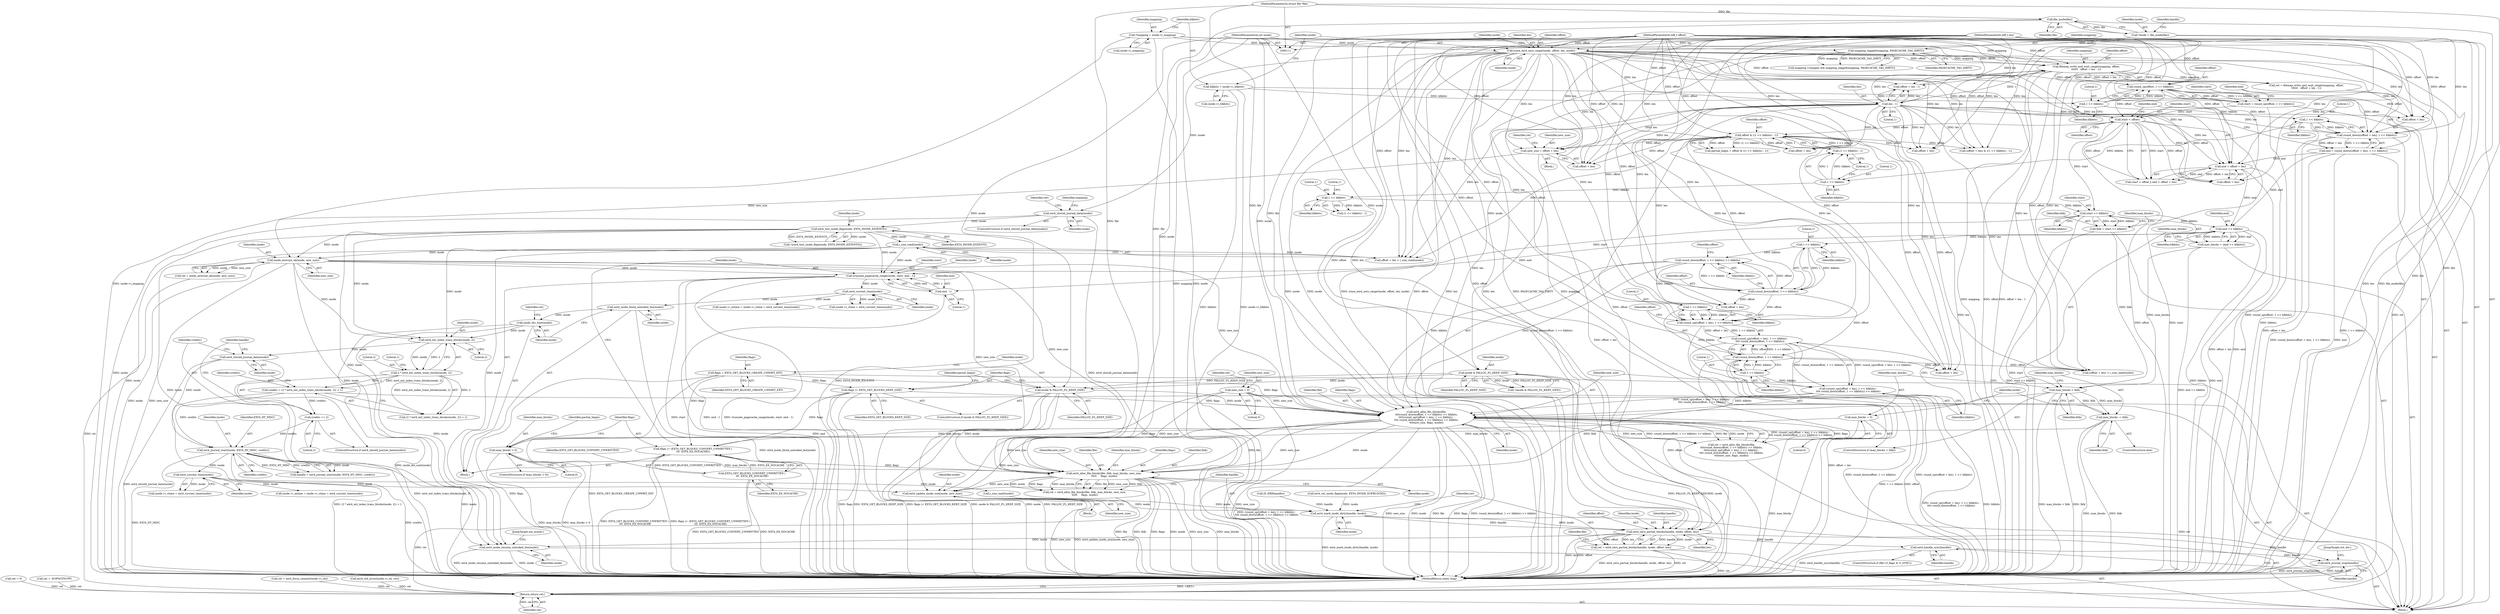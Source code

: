 digraph "0_linux_ea3d7209ca01da209cda6f0dea8be9cc4b7a933b_1@API" {
"1000461" [label="(Call,ext4_update_inode_size(inode, new_size))"];
"1000456" [label="(Call,ext4_current_time(inode))"];
"1000430" [label="(Call,ext4_journal_start(inode, EXT4_HT_MISC, credits))"];
"1000423" [label="(Call,ext4_should_journal_data(inode))"];
"1000418" [label="(Call,ext4_ext_index_trans_blocks(inode, 2))"];
"1000311" [label="(Call,inode_newsize_ok(inode, new_size))"];
"1000301" [label="(Call,i_size_read(inode))"];
"1000282" [label="(Call,ext4_test_inode_flag(inode, EXT4_INODE_EXTENTS))"];
"1000169" [label="(Call,ext4_should_journal_data(inode))"];
"1000154" [label="(Call,trace_ext4_zero_range(inode, offset, len, mode))"];
"1000118" [label="(Call,*inode = file_inode(file))"];
"1000120" [label="(Call,file_inode(file))"];
"1000112" [label="(MethodParameterIn,struct file *file)"];
"1000113" [label="(MethodParameterIn,loff_t offset)"];
"1000114" [label="(MethodParameterIn,loff_t len)"];
"1000115" [label="(MethodParameterIn,int mode)"];
"1000304" [label="(Call,new_size = offset + len)"];
"1000236" [label="(Call,offset & ((1 << blkbits) - 1))"];
"1000223" [label="(Call,start < offset)"];
"1000205" [label="(Call,start = round_up(offset, 1 << blkbits))"];
"1000207" [label="(Call,round_up(offset, 1 << blkbits))"];
"1000193" [label="(Call,filemap_write_and_wait_range(mapping, offset,\n\t\t\t\t\t\t   offset + len - 1))"];
"1000187" [label="(Call,mapping_tagged(mapping, PAGECACHE_TAG_DIRTY))"];
"1000143" [label="(Call,*mapping = inode->i_mapping)"];
"1000198" [label="(Call,len - 1)"];
"1000209" [label="(Call,1 << blkbits)"];
"1000149" [label="(Call,blkbits = inode->i_blkbits)"];
"1000238" [label="(Call,(1 << blkbits) - 1)"];
"1000239" [label="(Call,1 << blkbits)"];
"1000218" [label="(Call,1 << blkbits)"];
"1000392" [label="(Call,inode_dio_wait(inode))"];
"1000390" [label="(Call,ext4_inode_block_unlocked_dio(inode))"];
"1000388" [label="(Call,ext4_current_time(inode))"];
"1000374" [label="(Call,truncate_pagecache_range(inode, start, end - 1))"];
"1000256" [label="(Call,start >> blkbits)"];
"1000250" [label="(Call,1 << blkbits)"];
"1000377" [label="(Call,end - 1)"];
"1000261" [label="(Call,end >> blkbits)"];
"1000226" [label="(Call,end > offset + len)"];
"1000212" [label="(Call,end = round_down((offset + len), 1 << blkbits))"];
"1000214" [label="(Call,round_down((offset + len), 1 << blkbits))"];
"1000413" [label="(Call,credits = (2 * ext4_ext_index_trans_blocks(inode, 2)) + 1)"];
"1000416" [label="(Call,2 * ext4_ext_index_trans_blocks(inode, 2))"];
"1000425" [label="(Call,credits += 2)"];
"1000128" [label="(Call,new_size = 0)"];
"1000396" [label="(Call,ext4_alloc_file_blocks(file, lblk, max_blocks, new_size,\n \t\t\t\t\t     flags, mode))"];
"1000334" [label="(Call,ext4_alloc_file_blocks(file,\n\t\t\t\tround_down(offset, 1 << blkbits) >> blkbits,\n\t\t\t\t(round_up((offset + len), 1 << blkbits) -\n\t\t\t\t round_down(offset, 1 << blkbits)) >> blkbits,\n\t\t\t\tnew_size, flags, mode))"];
"1000336" [label="(Call,round_down(offset, 1 << blkbits) >> blkbits)"];
"1000337" [label="(Call,round_down(offset, 1 << blkbits))"];
"1000339" [label="(Call,1 << blkbits)"];
"1000343" [label="(Call,(round_up((offset + len), 1 << blkbits) -\n\t\t\t\t round_down(offset, 1 << blkbits)) >> blkbits)"];
"1000344" [label="(Call,round_up((offset + len), 1 << blkbits) -\n\t\t\t\t round_down(offset, 1 << blkbits))"];
"1000345" [label="(Call,round_up((offset + len), 1 << blkbits))"];
"1000349" [label="(Call,1 << blkbits)"];
"1000352" [label="(Call,round_down(offset, 1 << blkbits))"];
"1000354" [label="(Call,1 << blkbits)"];
"1000317" [label="(Call,flags = EXT4_GET_BLOCKS_CREATE_UNWRIT_EXT)"];
"1000324" [label="(Call,flags |= EXT4_GET_BLOCKS_KEEP_SIZE)"];
"1000321" [label="(Call,mode & FALLOC_FL_KEEP_SIZE)"];
"1000294" [label="(Call,mode & FALLOC_FL_KEEP_SIZE)"];
"1000265" [label="(Call,max_blocks < lblk)"];
"1000259" [label="(Call,max_blocks = (end >> blkbits))"];
"1000254" [label="(Call,lblk = start >> blkbits)"];
"1000365" [label="(Call,max_blocks > 0)"];
"1000268" [label="(Call,max_blocks = 0)"];
"1000272" [label="(Call,max_blocks -= lblk)"];
"1000369" [label="(Call,flags |= (EXT4_GET_BLOCKS_CONVERT_UNWRITTEN |\n \t\t\t  EXT4_EX_NOCACHE))"];
"1000371" [label="(Call,EXT4_GET_BLOCKS_CONVERT_UNWRITTEN |\n \t\t\t  EXT4_EX_NOCACHE)"];
"1000476" [label="(Call,ext4_mark_inode_dirty(handle, inode))"];
"1000481" [label="(Call,ext4_zero_partial_blocks(handle, inode, offset, len))"];
"1000479" [label="(Call,ret = ext4_zero_partial_blocks(handle, inode, offset, len))"];
"1000505" [label="(Return,return ret;)"];
"1000492" [label="(Call,ext4_handle_sync(handle))"];
"1000494" [label="(Call,ext4_journal_stop(handle))"];
"1000497" [label="(Call,ext4_inode_resume_unlocked_dio(inode))"];
"1000396" [label="(Call,ext4_alloc_file_blocks(file, lblk, max_blocks, new_size,\n \t\t\t\t\t     flags, mode))"];
"1000334" [label="(Call,ext4_alloc_file_blocks(file,\n\t\t\t\tround_down(offset, 1 << blkbits) >> blkbits,\n\t\t\t\t(round_up((offset + len), 1 << blkbits) -\n\t\t\t\t round_down(offset, 1 << blkbits)) >> blkbits,\n\t\t\t\tnew_size, flags, mode))"];
"1000281" [label="(Call,!(ext4_test_inode_flag(inode, EXT4_INODE_EXTENTS)))"];
"1000246" [label="(Call,offset + len)"];
"1000249" [label="(Call,(1 << blkbits) - 1)"];
"1000195" [label="(Identifier,offset)"];
"1000228" [label="(Call,offset + len)"];
"1000354" [label="(Call,1 << blkbits)"];
"1000296" [label="(Identifier,FALLOC_FL_KEEP_SIZE)"];
"1000272" [label="(Call,max_blocks -= lblk)"];
"1000484" [label="(Identifier,offset)"];
"1000409" [label="(Identifier,partial_begin)"];
"1000282" [label="(Call,ext4_test_inode_flag(inode, EXT4_INODE_EXTENTS))"];
"1000468" [label="(Call,offset + len)"];
"1000452" [label="(Call,inode->i_ctime = ext4_current_time(inode))"];
"1000462" [label="(Identifier,inode)"];
"1000155" [label="(Identifier,inode)"];
"1000251" [label="(Literal,1)"];
"1000267" [label="(Identifier,lblk)"];
"1000456" [label="(Call,ext4_current_time(inode))"];
"1000266" [label="(Identifier,max_blocks)"];
"1000497" [label="(Call,ext4_inode_resume_unlocked_dio(inode))"];
"1000422" [label="(ControlStructure,if (ext4_should_journal_data(inode)))"];
"1000150" [label="(Identifier,blkbits)"];
"1000258" [label="(Identifier,blkbits)"];
"1000478" [label="(Identifier,inode)"];
"1000317" [label="(Call,flags = EXT4_GET_BLOCKS_CREATE_UNWRIT_EXT)"];
"1000257" [label="(Identifier,start)"];
"1000239" [label="(Call,1 << blkbits)"];
"1000351" [label="(Identifier,blkbits)"];
"1000370" [label="(Identifier,flags)"];
"1000169" [label="(Call,ext4_should_journal_data(inode))"];
"1000471" [label="(Call,i_size_read(inode))"];
"1000112" [label="(MethodParameterIn,struct file *file)"];
"1000198" [label="(Call,len - 1)"];
"1000378" [label="(Identifier,end)"];
"1000297" [label="(Call,offset + len > i_size_read(inode))"];
"1000394" [label="(Call,ret = ext4_alloc_file_blocks(file, lblk, max_blocks, new_size,\n \t\t\t\t\t     flags, mode))"];
"1000413" [label="(Call,credits = (2 * ext4_ext_index_trans_blocks(inode, 2)) + 1)"];
"1000145" [label="(Call,inode->i_mapping)"];
"1000340" [label="(Literal,1)"];
"1000342" [label="(Identifier,blkbits)"];
"1000486" [label="(ControlStructure,if (file->f_flags & O_SYNC))"];
"1000193" [label="(Call,filemap_write_and_wait_range(mapping, offset,\n\t\t\t\t\t\t   offset + len - 1))"];
"1000189" [label="(Identifier,PAGECACHE_TAG_DIRTY)"];
"1000379" [label="(Literal,1)"];
"1000364" [label="(ControlStructure,if (max_blocks > 0))"];
"1000427" [label="(Literal,2)"];
"1000345" [label="(Call,round_up((offset + len), 1 << blkbits))"];
"1000241" [label="(Identifier,blkbits)"];
"1000212" [label="(Call,end = round_down((offset + len), 1 << blkbits))"];
"1000318" [label="(Identifier,flags)"];
"1000236" [label="(Call,offset & ((1 << blkbits) - 1))"];
"1000393" [label="(Identifier,inode)"];
"1000392" [label="(Call,inode_dio_wait(inode))"];
"1000114" [label="(MethodParameterIn,loff_t len)"];
"1000335" [label="(Identifier,file)"];
"1000302" [label="(Identifier,inode)"];
"1000121" [label="(Identifier,file)"];
"1000477" [label="(Identifier,handle)"];
"1000213" [label="(Identifier,end)"];
"1000194" [label="(Identifier,mapping)"];
"1000210" [label="(Literal,1)"];
"1000350" [label="(Literal,1)"];
"1000400" [label="(Identifier,new_size)"];
"1000424" [label="(Identifier,inode)"];
"1000226" [label="(Call,end > offset + len)"];
"1000391" [label="(Identifier,inode)"];
"1000259" [label="(Call,max_blocks = (end >> blkbits))"];
"1000344" [label="(Call,round_up((offset + len), 1 << blkbits) -\n\t\t\t\t round_down(offset, 1 << blkbits))"];
"1000320" [label="(ControlStructure,if (mode & FALLOC_FL_KEEP_SIZE))"];
"1000183" [label="(Call,mapping->nrpages && mapping_tagged(mapping, PAGECACHE_TAG_DIRTY))"];
"1000156" [label="(Identifier,offset)"];
"1000417" [label="(Literal,2)"];
"1000242" [label="(Literal,1)"];
"1000163" [label="(Identifier,inode)"];
"1000265" [label="(Call,max_blocks < lblk)"];
"1000118" [label="(Call,*inode = file_inode(file))"];
"1000375" [label="(Identifier,inode)"];
"1000261" [label="(Call,end >> blkbits)"];
"1000325" [label="(Identifier,flags)"];
"1000312" [label="(Identifier,inode)"];
"1000346" [label="(Call,offset + len)"];
"1000284" [label="(Identifier,EXT4_INODE_EXTENTS)"];
"1000129" [label="(Identifier,new_size)"];
"1000219" [label="(Literal,1)"];
"1000209" [label="(Call,1 << blkbits)"];
"1000240" [label="(Literal,1)"];
"1000185" [label="(Identifier,mapping)"];
"1000222" [label="(Call,start < offset || end > offset + len)"];
"1000415" [label="(Call,(2 * ext4_ext_index_trans_blocks(inode, 2)) + 1)"];
"1000260" [label="(Identifier,max_blocks)"];
"1000252" [label="(Identifier,blkbits)"];
"1000274" [label="(Identifier,lblk)"];
"1000442" [label="(Call,ext4_std_error(inode->i_sb, ret))"];
"1000366" [label="(Identifier,max_blocks)"];
"1000298" [label="(Call,offset + len)"];
"1000220" [label="(Identifier,blkbits)"];
"1000376" [label="(Identifier,start)"];
"1000431" [label="(Identifier,inode)"];
"1000305" [label="(Identifier,new_size)"];
"1000128" [label="(Call,new_size = 0)"];
"1000473" [label="(Call,ext4_set_inode_flag(inode, EXT4_INODE_EOFBLOCKS))"];
"1000207" [label="(Call,round_up(offset, 1 << blkbits))"];
"1000238" [label="(Call,(1 << blkbits) - 1)"];
"1000324" [label="(Call,flags |= EXT4_GET_BLOCKS_KEEP_SIZE)"];
"1000199" [label="(Identifier,len)"];
"1000303" [label="(Block,)"];
"1000263" [label="(Identifier,blkbits)"];
"1000341" [label="(Identifier,blkbits)"];
"1000463" [label="(Identifier,new_size)"];
"1000116" [label="(Block,)"];
"1000158" [label="(Identifier,mode)"];
"1000214" [label="(Call,round_down((offset + len), 1 << blkbits))"];
"1000132" [label="(Call,ret = 0)"];
"1000489" [label="(Identifier,file)"];
"1000430" [label="(Call,ext4_journal_start(inode, EXT4_HT_MISC, credits))"];
"1000234" [label="(Call,partial_begin = offset & ((1 << blkbits) - 1))"];
"1000191" [label="(Call,ret = filemap_write_and_wait_range(mapping, offset,\n\t\t\t\t\t\t   offset + len - 1))"];
"1000295" [label="(Identifier,mode)"];
"1000269" [label="(Identifier,max_blocks)"];
"1000255" [label="(Identifier,lblk)"];
"1000256" [label="(Call,start >> blkbits)"];
"1000460" [label="(Block,)"];
"1000352" [label="(Call,round_down(offset, 1 << blkbits))"];
"1000188" [label="(Identifier,mapping)"];
"1000507" [label="(MethodReturn,static long)"];
"1000432" [label="(Identifier,EXT4_HT_MISC)"];
"1000143" [label="(Call,*mapping = inode->i_mapping)"];
"1000250" [label="(Call,1 << blkbits)"];
"1000293" [label="(Call,!(mode & FALLOC_FL_KEEP_SIZE))"];
"1000499" [label="(JumpTarget,out_mutex:)"];
"1000416" [label="(Call,2 * ext4_ext_index_trans_blocks(inode, 2))"];
"1000262" [label="(Identifier,end)"];
"1000426" [label="(Identifier,credits)"];
"1000337" [label="(Call,round_down(offset, 1 << blkbits))"];
"1000365" [label="(Call,max_blocks > 0)"];
"1000336" [label="(Call,round_down(offset, 1 << blkbits) >> blkbits)"];
"1000483" [label="(Identifier,inode)"];
"1000154" [label="(Call,trace_ext4_zero_range(inode, offset, len, mode))"];
"1000373" [label="(Identifier,EXT4_EX_NOCACHE)"];
"1000457" [label="(Identifier,inode)"];
"1000283" [label="(Identifier,inode)"];
"1000119" [label="(Identifier,inode)"];
"1000237" [label="(Identifier,offset)"];
"1000205" [label="(Call,start = round_up(offset, 1 << blkbits))"];
"1000323" [label="(Identifier,FALLOC_FL_KEEP_SIZE)"];
"1000353" [label="(Identifier,offset)"];
"1000268" [label="(Call,max_blocks = 0)"];
"1000173" [label="(Identifier,ret)"];
"1000170" [label="(Identifier,inode)"];
"1000253" [label="(Literal,1)"];
"1000395" [label="(Identifier,ret)"];
"1000374" [label="(Call,truncate_pagecache_range(inode, start, end - 1))"];
"1000270" [label="(Literal,0)"];
"1000223" [label="(Call,start < offset)"];
"1000113" [label="(MethodParameterIn,loff_t offset)"];
"1000151" [label="(Call,inode->i_blkbits)"];
"1000421" [label="(Literal,1)"];
"1000206" [label="(Identifier,start)"];
"1000254" [label="(Call,lblk = start >> blkbits)"];
"1000311" [label="(Call,inode_newsize_ok(inode, new_size))"];
"1000397" [label="(Identifier,file)"];
"1000347" [label="(Identifier,offset)"];
"1000349" [label="(Call,1 << blkbits)"];
"1000357" [label="(Identifier,blkbits)"];
"1000356" [label="(Identifier,blkbits)"];
"1000493" [label="(Identifier,handle)"];
"1000310" [label="(Identifier,ret)"];
"1000496" [label="(JumpTarget,out_dio:)"];
"1000382" [label="(Identifier,inode)"];
"1000309" [label="(Call,ret = inode_newsize_ok(inode, new_size))"];
"1000494" [label="(Call,ext4_journal_stop(handle))"];
"1000495" [label="(Identifier,handle)"];
"1000211" [label="(Identifier,blkbits)"];
"1000425" [label="(Call,credits += 2)"];
"1000149" [label="(Call,blkbits = inode->i_blkbits)"];
"1000339" [label="(Call,1 << blkbits)"];
"1000371" [label="(Call,EXT4_GET_BLOCKS_CONVERT_UNWRITTEN |\n \t\t\t  EXT4_EX_NOCACHE)"];
"1000367" [label="(Literal,0)"];
"1000492" [label="(Call,ext4_handle_sync(handle))"];
"1000498" [label="(Identifier,inode)"];
"1000187" [label="(Call,mapping_tagged(mapping, PAGECACHE_TAG_DIRTY))"];
"1000326" [label="(Identifier,EXT4_GET_BLOCKS_KEEP_SIZE)"];
"1000479" [label="(Call,ret = ext4_zero_partial_blocks(handle, inode, offset, len))"];
"1000414" [label="(Identifier,credits)"];
"1000433" [label="(Identifier,credits)"];
"1000196" [label="(Call,offset + len - 1)"];
"1000225" [label="(Identifier,offset)"];
"1000304" [label="(Call,new_size = offset + len)"];
"1000329" [label="(Identifier,partial_begin)"];
"1000360" [label="(Identifier,mode)"];
"1000390" [label="(Call,ext4_inode_block_unlocked_dio(inode))"];
"1000286" [label="(Call,ret = -EOPNOTSUPP)"];
"1000380" [label="(Call,inode->i_mtime = inode->i_ctime = ext4_current_time(inode))"];
"1000506" [label="(Identifier,ret)"];
"1000338" [label="(Identifier,offset)"];
"1000476" [label="(Call,ext4_mark_inode_dirty(handle, inode))"];
"1000428" [label="(Call,handle = ext4_journal_start(inode, EXT4_HT_MISC, credits))"];
"1000124" [label="(Identifier,handle)"];
"1000399" [label="(Identifier,max_blocks)"];
"1000372" [label="(Identifier,EXT4_GET_BLOCKS_CONVERT_UNWRITTEN)"];
"1000480" [label="(Identifier,ret)"];
"1000144" [label="(Identifier,mapping)"];
"1000384" [label="(Call,inode->i_ctime = ext4_current_time(inode))"];
"1000369" [label="(Call,flags |= (EXT4_GET_BLOCKS_CONVERT_UNWRITTEN |\n \t\t\t  EXT4_EX_NOCACHE))"];
"1000157" [label="(Identifier,len)"];
"1000321" [label="(Call,mode & FALLOC_FL_KEEP_SIZE)"];
"1000294" [label="(Call,mode & FALLOC_FL_KEEP_SIZE)"];
"1000200" [label="(Literal,1)"];
"1000168" [label="(ControlStructure,if (ext4_should_journal_data(inode)))"];
"1000115" [label="(MethodParameterIn,int mode)"];
"1000273" [label="(Identifier,max_blocks)"];
"1000227" [label="(Identifier,end)"];
"1000319" [label="(Identifier,EXT4_GET_BLOCKS_CREATE_UNWRIT_EXT)"];
"1000332" [label="(Call,ret = ext4_alloc_file_blocks(file,\n\t\t\t\tround_down(offset, 1 << blkbits) >> blkbits,\n\t\t\t\t(round_up((offset + len), 1 << blkbits) -\n\t\t\t\t round_down(offset, 1 << blkbits)) >> blkbits,\n\t\t\t\tnew_size, flags, mode))"];
"1000359" [label="(Identifier,flags)"];
"1000301" [label="(Call,i_size_read(inode))"];
"1000172" [label="(Call,ret = ext4_force_commit(inode->i_sb))"];
"1000467" [label="(Call,(offset + len) > i_size_read(inode))"];
"1000355" [label="(Literal,1)"];
"1000377" [label="(Call,end - 1)"];
"1000133" [label="(Identifier,ret)"];
"1000485" [label="(Identifier,len)"];
"1000401" [label="(Identifier,flags)"];
"1000313" [label="(Identifier,new_size)"];
"1000429" [label="(Identifier,handle)"];
"1000448" [label="(Call,inode->i_mtime = inode->i_ctime = ext4_current_time(inode))"];
"1000271" [label="(ControlStructure,else)"];
"1000423" [label="(Call,ext4_should_journal_data(inode))"];
"1000398" [label="(Identifier,lblk)"];
"1000306" [label="(Call,offset + len)"];
"1000120" [label="(Call,file_inode(file))"];
"1000461" [label="(Call,ext4_update_inode_size(inode, new_size))"];
"1000420" [label="(Literal,2)"];
"1000419" [label="(Identifier,inode)"];
"1000224" [label="(Identifier,start)"];
"1000482" [label="(Identifier,handle)"];
"1000322" [label="(Identifier,mode)"];
"1000264" [label="(ControlStructure,if (max_blocks < lblk))"];
"1000388" [label="(Call,ext4_current_time(inode))"];
"1000278" [label="(Identifier,inode)"];
"1000130" [label="(Literal,0)"];
"1000389" [label="(Identifier,inode)"];
"1000505" [label="(Return,return ret;)"];
"1000245" [label="(Call,(offset + len) & ((1 << blkbits) - 1))"];
"1000343" [label="(Call,(round_up((offset + len), 1 << blkbits) -\n\t\t\t\t round_down(offset, 1 << blkbits)) >> blkbits)"];
"1000208" [label="(Identifier,offset)"];
"1000218" [label="(Call,1 << blkbits)"];
"1000402" [label="(Identifier,mode)"];
"1000435" [label="(Call,IS_ERR(handle))"];
"1000481" [label="(Call,ext4_zero_partial_blocks(handle, inode, offset, len))"];
"1000418" [label="(Call,ext4_ext_index_trans_blocks(inode, 2))"];
"1000368" [label="(Block,)"];
"1000358" [label="(Identifier,new_size)"];
"1000215" [label="(Call,offset + len)"];
"1000461" -> "1000460"  [label="AST: "];
"1000461" -> "1000463"  [label="CFG: "];
"1000462" -> "1000461"  [label="AST: "];
"1000463" -> "1000461"  [label="AST: "];
"1000477" -> "1000461"  [label="CFG: "];
"1000461" -> "1000507"  [label="DDG: ext4_update_inode_size(inode, new_size)"];
"1000461" -> "1000507"  [label="DDG: new_size"];
"1000456" -> "1000461"  [label="DDG: inode"];
"1000311" -> "1000461"  [label="DDG: new_size"];
"1000128" -> "1000461"  [label="DDG: new_size"];
"1000396" -> "1000461"  [label="DDG: new_size"];
"1000334" -> "1000461"  [label="DDG: new_size"];
"1000461" -> "1000476"  [label="DDG: inode"];
"1000456" -> "1000452"  [label="AST: "];
"1000456" -> "1000457"  [label="CFG: "];
"1000457" -> "1000456"  [label="AST: "];
"1000452" -> "1000456"  [label="CFG: "];
"1000456" -> "1000448"  [label="DDG: inode"];
"1000456" -> "1000452"  [label="DDG: inode"];
"1000430" -> "1000456"  [label="DDG: inode"];
"1000456" -> "1000471"  [label="DDG: inode"];
"1000430" -> "1000428"  [label="AST: "];
"1000430" -> "1000433"  [label="CFG: "];
"1000431" -> "1000430"  [label="AST: "];
"1000432" -> "1000430"  [label="AST: "];
"1000433" -> "1000430"  [label="AST: "];
"1000428" -> "1000430"  [label="CFG: "];
"1000430" -> "1000507"  [label="DDG: EXT4_HT_MISC"];
"1000430" -> "1000507"  [label="DDG: credits"];
"1000430" -> "1000428"  [label="DDG: inode"];
"1000430" -> "1000428"  [label="DDG: EXT4_HT_MISC"];
"1000430" -> "1000428"  [label="DDG: credits"];
"1000423" -> "1000430"  [label="DDG: inode"];
"1000413" -> "1000430"  [label="DDG: credits"];
"1000425" -> "1000430"  [label="DDG: credits"];
"1000430" -> "1000497"  [label="DDG: inode"];
"1000423" -> "1000422"  [label="AST: "];
"1000423" -> "1000424"  [label="CFG: "];
"1000424" -> "1000423"  [label="AST: "];
"1000426" -> "1000423"  [label="CFG: "];
"1000429" -> "1000423"  [label="CFG: "];
"1000423" -> "1000507"  [label="DDG: ext4_should_journal_data(inode)"];
"1000418" -> "1000423"  [label="DDG: inode"];
"1000418" -> "1000416"  [label="AST: "];
"1000418" -> "1000420"  [label="CFG: "];
"1000419" -> "1000418"  [label="AST: "];
"1000420" -> "1000418"  [label="AST: "];
"1000416" -> "1000418"  [label="CFG: "];
"1000418" -> "1000416"  [label="DDG: inode"];
"1000418" -> "1000416"  [label="DDG: 2"];
"1000311" -> "1000418"  [label="DDG: inode"];
"1000392" -> "1000418"  [label="DDG: inode"];
"1000301" -> "1000418"  [label="DDG: inode"];
"1000282" -> "1000418"  [label="DDG: inode"];
"1000311" -> "1000309"  [label="AST: "];
"1000311" -> "1000313"  [label="CFG: "];
"1000312" -> "1000311"  [label="AST: "];
"1000313" -> "1000311"  [label="AST: "];
"1000309" -> "1000311"  [label="CFG: "];
"1000311" -> "1000507"  [label="DDG: inode"];
"1000311" -> "1000507"  [label="DDG: new_size"];
"1000311" -> "1000309"  [label="DDG: inode"];
"1000311" -> "1000309"  [label="DDG: new_size"];
"1000301" -> "1000311"  [label="DDG: inode"];
"1000282" -> "1000311"  [label="DDG: inode"];
"1000304" -> "1000311"  [label="DDG: new_size"];
"1000311" -> "1000334"  [label="DDG: new_size"];
"1000311" -> "1000374"  [label="DDG: inode"];
"1000311" -> "1000396"  [label="DDG: new_size"];
"1000311" -> "1000497"  [label="DDG: inode"];
"1000301" -> "1000297"  [label="AST: "];
"1000301" -> "1000302"  [label="CFG: "];
"1000302" -> "1000301"  [label="AST: "];
"1000297" -> "1000301"  [label="CFG: "];
"1000301" -> "1000507"  [label="DDG: inode"];
"1000301" -> "1000297"  [label="DDG: inode"];
"1000282" -> "1000301"  [label="DDG: inode"];
"1000301" -> "1000374"  [label="DDG: inode"];
"1000301" -> "1000497"  [label="DDG: inode"];
"1000282" -> "1000281"  [label="AST: "];
"1000282" -> "1000284"  [label="CFG: "];
"1000283" -> "1000282"  [label="AST: "];
"1000284" -> "1000282"  [label="AST: "];
"1000281" -> "1000282"  [label="CFG: "];
"1000282" -> "1000507"  [label="DDG: EXT4_INODE_EXTENTS"];
"1000282" -> "1000507"  [label="DDG: inode"];
"1000282" -> "1000281"  [label="DDG: inode"];
"1000282" -> "1000281"  [label="DDG: EXT4_INODE_EXTENTS"];
"1000169" -> "1000282"  [label="DDG: inode"];
"1000282" -> "1000374"  [label="DDG: inode"];
"1000282" -> "1000497"  [label="DDG: inode"];
"1000169" -> "1000168"  [label="AST: "];
"1000169" -> "1000170"  [label="CFG: "];
"1000170" -> "1000169"  [label="AST: "];
"1000173" -> "1000169"  [label="CFG: "];
"1000185" -> "1000169"  [label="CFG: "];
"1000169" -> "1000507"  [label="DDG: ext4_should_journal_data(inode)"];
"1000169" -> "1000507"  [label="DDG: inode"];
"1000154" -> "1000169"  [label="DDG: inode"];
"1000154" -> "1000116"  [label="AST: "];
"1000154" -> "1000158"  [label="CFG: "];
"1000155" -> "1000154"  [label="AST: "];
"1000156" -> "1000154"  [label="AST: "];
"1000157" -> "1000154"  [label="AST: "];
"1000158" -> "1000154"  [label="AST: "];
"1000163" -> "1000154"  [label="CFG: "];
"1000154" -> "1000507"  [label="DDG: len"];
"1000154" -> "1000507"  [label="DDG: inode"];
"1000154" -> "1000507"  [label="DDG: mode"];
"1000154" -> "1000507"  [label="DDG: trace_ext4_zero_range(inode, offset, len, mode)"];
"1000154" -> "1000507"  [label="DDG: offset"];
"1000118" -> "1000154"  [label="DDG: inode"];
"1000113" -> "1000154"  [label="DDG: offset"];
"1000114" -> "1000154"  [label="DDG: len"];
"1000115" -> "1000154"  [label="DDG: mode"];
"1000154" -> "1000193"  [label="DDG: offset"];
"1000154" -> "1000196"  [label="DDG: offset"];
"1000154" -> "1000198"  [label="DDG: len"];
"1000154" -> "1000207"  [label="DDG: offset"];
"1000154" -> "1000214"  [label="DDG: len"];
"1000154" -> "1000215"  [label="DDG: len"];
"1000154" -> "1000226"  [label="DDG: len"];
"1000154" -> "1000228"  [label="DDG: len"];
"1000154" -> "1000245"  [label="DDG: len"];
"1000154" -> "1000246"  [label="DDG: len"];
"1000154" -> "1000294"  [label="DDG: mode"];
"1000154" -> "1000297"  [label="DDG: len"];
"1000154" -> "1000298"  [label="DDG: len"];
"1000154" -> "1000304"  [label="DDG: len"];
"1000154" -> "1000306"  [label="DDG: len"];
"1000154" -> "1000345"  [label="DDG: len"];
"1000154" -> "1000346"  [label="DDG: len"];
"1000154" -> "1000467"  [label="DDG: len"];
"1000154" -> "1000468"  [label="DDG: len"];
"1000154" -> "1000481"  [label="DDG: len"];
"1000118" -> "1000116"  [label="AST: "];
"1000118" -> "1000120"  [label="CFG: "];
"1000119" -> "1000118"  [label="AST: "];
"1000120" -> "1000118"  [label="AST: "];
"1000124" -> "1000118"  [label="CFG: "];
"1000118" -> "1000507"  [label="DDG: file_inode(file)"];
"1000120" -> "1000118"  [label="DDG: file"];
"1000120" -> "1000121"  [label="CFG: "];
"1000121" -> "1000120"  [label="AST: "];
"1000120" -> "1000507"  [label="DDG: file"];
"1000112" -> "1000120"  [label="DDG: file"];
"1000120" -> "1000334"  [label="DDG: file"];
"1000120" -> "1000396"  [label="DDG: file"];
"1000112" -> "1000111"  [label="AST: "];
"1000112" -> "1000507"  [label="DDG: file"];
"1000112" -> "1000334"  [label="DDG: file"];
"1000112" -> "1000396"  [label="DDG: file"];
"1000113" -> "1000111"  [label="AST: "];
"1000113" -> "1000507"  [label="DDG: offset"];
"1000113" -> "1000193"  [label="DDG: offset"];
"1000113" -> "1000196"  [label="DDG: offset"];
"1000113" -> "1000207"  [label="DDG: offset"];
"1000113" -> "1000214"  [label="DDG: offset"];
"1000113" -> "1000215"  [label="DDG: offset"];
"1000113" -> "1000223"  [label="DDG: offset"];
"1000113" -> "1000226"  [label="DDG: offset"];
"1000113" -> "1000228"  [label="DDG: offset"];
"1000113" -> "1000236"  [label="DDG: offset"];
"1000113" -> "1000245"  [label="DDG: offset"];
"1000113" -> "1000246"  [label="DDG: offset"];
"1000113" -> "1000297"  [label="DDG: offset"];
"1000113" -> "1000298"  [label="DDG: offset"];
"1000113" -> "1000304"  [label="DDG: offset"];
"1000113" -> "1000306"  [label="DDG: offset"];
"1000113" -> "1000337"  [label="DDG: offset"];
"1000113" -> "1000345"  [label="DDG: offset"];
"1000113" -> "1000346"  [label="DDG: offset"];
"1000113" -> "1000352"  [label="DDG: offset"];
"1000113" -> "1000467"  [label="DDG: offset"];
"1000113" -> "1000468"  [label="DDG: offset"];
"1000113" -> "1000481"  [label="DDG: offset"];
"1000114" -> "1000111"  [label="AST: "];
"1000114" -> "1000507"  [label="DDG: len"];
"1000114" -> "1000198"  [label="DDG: len"];
"1000114" -> "1000214"  [label="DDG: len"];
"1000114" -> "1000215"  [label="DDG: len"];
"1000114" -> "1000226"  [label="DDG: len"];
"1000114" -> "1000228"  [label="DDG: len"];
"1000114" -> "1000245"  [label="DDG: len"];
"1000114" -> "1000246"  [label="DDG: len"];
"1000114" -> "1000297"  [label="DDG: len"];
"1000114" -> "1000298"  [label="DDG: len"];
"1000114" -> "1000304"  [label="DDG: len"];
"1000114" -> "1000306"  [label="DDG: len"];
"1000114" -> "1000345"  [label="DDG: len"];
"1000114" -> "1000346"  [label="DDG: len"];
"1000114" -> "1000467"  [label="DDG: len"];
"1000114" -> "1000468"  [label="DDG: len"];
"1000114" -> "1000481"  [label="DDG: len"];
"1000115" -> "1000111"  [label="AST: "];
"1000115" -> "1000507"  [label="DDG: mode"];
"1000115" -> "1000294"  [label="DDG: mode"];
"1000115" -> "1000321"  [label="DDG: mode"];
"1000115" -> "1000334"  [label="DDG: mode"];
"1000115" -> "1000396"  [label="DDG: mode"];
"1000304" -> "1000303"  [label="AST: "];
"1000304" -> "1000306"  [label="CFG: "];
"1000305" -> "1000304"  [label="AST: "];
"1000306" -> "1000304"  [label="AST: "];
"1000310" -> "1000304"  [label="CFG: "];
"1000304" -> "1000507"  [label="DDG: offset + len"];
"1000236" -> "1000304"  [label="DDG: offset"];
"1000198" -> "1000304"  [label="DDG: len"];
"1000236" -> "1000234"  [label="AST: "];
"1000236" -> "1000238"  [label="CFG: "];
"1000237" -> "1000236"  [label="AST: "];
"1000238" -> "1000236"  [label="AST: "];
"1000234" -> "1000236"  [label="CFG: "];
"1000236" -> "1000234"  [label="DDG: offset"];
"1000236" -> "1000234"  [label="DDG: (1 << blkbits) - 1"];
"1000223" -> "1000236"  [label="DDG: offset"];
"1000238" -> "1000236"  [label="DDG: 1 << blkbits"];
"1000238" -> "1000236"  [label="DDG: 1"];
"1000236" -> "1000245"  [label="DDG: offset"];
"1000236" -> "1000246"  [label="DDG: offset"];
"1000236" -> "1000297"  [label="DDG: offset"];
"1000236" -> "1000298"  [label="DDG: offset"];
"1000236" -> "1000306"  [label="DDG: offset"];
"1000236" -> "1000337"  [label="DDG: offset"];
"1000236" -> "1000467"  [label="DDG: offset"];
"1000236" -> "1000468"  [label="DDG: offset"];
"1000236" -> "1000481"  [label="DDG: offset"];
"1000223" -> "1000222"  [label="AST: "];
"1000223" -> "1000225"  [label="CFG: "];
"1000224" -> "1000223"  [label="AST: "];
"1000225" -> "1000223"  [label="AST: "];
"1000227" -> "1000223"  [label="CFG: "];
"1000222" -> "1000223"  [label="CFG: "];
"1000223" -> "1000507"  [label="DDG: offset"];
"1000223" -> "1000507"  [label="DDG: start"];
"1000223" -> "1000222"  [label="DDG: start"];
"1000223" -> "1000222"  [label="DDG: offset"];
"1000205" -> "1000223"  [label="DDG: start"];
"1000207" -> "1000223"  [label="DDG: offset"];
"1000223" -> "1000226"  [label="DDG: offset"];
"1000223" -> "1000228"  [label="DDG: offset"];
"1000223" -> "1000256"  [label="DDG: start"];
"1000205" -> "1000116"  [label="AST: "];
"1000205" -> "1000207"  [label="CFG: "];
"1000206" -> "1000205"  [label="AST: "];
"1000207" -> "1000205"  [label="AST: "];
"1000213" -> "1000205"  [label="CFG: "];
"1000205" -> "1000507"  [label="DDG: round_up(offset, 1 << blkbits)"];
"1000207" -> "1000205"  [label="DDG: offset"];
"1000207" -> "1000205"  [label="DDG: 1 << blkbits"];
"1000207" -> "1000209"  [label="CFG: "];
"1000208" -> "1000207"  [label="AST: "];
"1000209" -> "1000207"  [label="AST: "];
"1000193" -> "1000207"  [label="DDG: offset"];
"1000209" -> "1000207"  [label="DDG: 1"];
"1000209" -> "1000207"  [label="DDG: blkbits"];
"1000207" -> "1000214"  [label="DDG: offset"];
"1000207" -> "1000215"  [label="DDG: offset"];
"1000193" -> "1000191"  [label="AST: "];
"1000193" -> "1000196"  [label="CFG: "];
"1000194" -> "1000193"  [label="AST: "];
"1000195" -> "1000193"  [label="AST: "];
"1000196" -> "1000193"  [label="AST: "];
"1000191" -> "1000193"  [label="CFG: "];
"1000193" -> "1000507"  [label="DDG: mapping"];
"1000193" -> "1000507"  [label="DDG: offset"];
"1000193" -> "1000507"  [label="DDG: offset + len - 1"];
"1000193" -> "1000191"  [label="DDG: mapping"];
"1000193" -> "1000191"  [label="DDG: offset"];
"1000193" -> "1000191"  [label="DDG: offset + len - 1"];
"1000187" -> "1000193"  [label="DDG: mapping"];
"1000143" -> "1000193"  [label="DDG: mapping"];
"1000198" -> "1000193"  [label="DDG: len"];
"1000198" -> "1000193"  [label="DDG: 1"];
"1000187" -> "1000183"  [label="AST: "];
"1000187" -> "1000189"  [label="CFG: "];
"1000188" -> "1000187"  [label="AST: "];
"1000189" -> "1000187"  [label="AST: "];
"1000183" -> "1000187"  [label="CFG: "];
"1000187" -> "1000507"  [label="DDG: mapping"];
"1000187" -> "1000507"  [label="DDG: PAGECACHE_TAG_DIRTY"];
"1000187" -> "1000183"  [label="DDG: mapping"];
"1000187" -> "1000183"  [label="DDG: PAGECACHE_TAG_DIRTY"];
"1000143" -> "1000187"  [label="DDG: mapping"];
"1000143" -> "1000116"  [label="AST: "];
"1000143" -> "1000145"  [label="CFG: "];
"1000144" -> "1000143"  [label="AST: "];
"1000145" -> "1000143"  [label="AST: "];
"1000150" -> "1000143"  [label="CFG: "];
"1000143" -> "1000507"  [label="DDG: mapping"];
"1000143" -> "1000507"  [label="DDG: inode->i_mapping"];
"1000198" -> "1000196"  [label="AST: "];
"1000198" -> "1000200"  [label="CFG: "];
"1000199" -> "1000198"  [label="AST: "];
"1000200" -> "1000198"  [label="AST: "];
"1000196" -> "1000198"  [label="CFG: "];
"1000198" -> "1000507"  [label="DDG: len"];
"1000198" -> "1000196"  [label="DDG: len"];
"1000198" -> "1000196"  [label="DDG: 1"];
"1000198" -> "1000214"  [label="DDG: len"];
"1000198" -> "1000215"  [label="DDG: len"];
"1000198" -> "1000226"  [label="DDG: len"];
"1000198" -> "1000228"  [label="DDG: len"];
"1000198" -> "1000245"  [label="DDG: len"];
"1000198" -> "1000246"  [label="DDG: len"];
"1000198" -> "1000297"  [label="DDG: len"];
"1000198" -> "1000298"  [label="DDG: len"];
"1000198" -> "1000306"  [label="DDG: len"];
"1000198" -> "1000345"  [label="DDG: len"];
"1000198" -> "1000346"  [label="DDG: len"];
"1000198" -> "1000467"  [label="DDG: len"];
"1000198" -> "1000468"  [label="DDG: len"];
"1000198" -> "1000481"  [label="DDG: len"];
"1000209" -> "1000211"  [label="CFG: "];
"1000210" -> "1000209"  [label="AST: "];
"1000211" -> "1000209"  [label="AST: "];
"1000149" -> "1000209"  [label="DDG: blkbits"];
"1000209" -> "1000218"  [label="DDG: blkbits"];
"1000149" -> "1000116"  [label="AST: "];
"1000149" -> "1000151"  [label="CFG: "];
"1000150" -> "1000149"  [label="AST: "];
"1000151" -> "1000149"  [label="AST: "];
"1000155" -> "1000149"  [label="CFG: "];
"1000149" -> "1000507"  [label="DDG: inode->i_blkbits"];
"1000149" -> "1000507"  [label="DDG: blkbits"];
"1000238" -> "1000242"  [label="CFG: "];
"1000239" -> "1000238"  [label="AST: "];
"1000242" -> "1000238"  [label="AST: "];
"1000239" -> "1000238"  [label="DDG: 1"];
"1000239" -> "1000238"  [label="DDG: blkbits"];
"1000239" -> "1000241"  [label="CFG: "];
"1000240" -> "1000239"  [label="AST: "];
"1000241" -> "1000239"  [label="AST: "];
"1000242" -> "1000239"  [label="CFG: "];
"1000218" -> "1000239"  [label="DDG: blkbits"];
"1000239" -> "1000250"  [label="DDG: blkbits"];
"1000218" -> "1000214"  [label="AST: "];
"1000218" -> "1000220"  [label="CFG: "];
"1000219" -> "1000218"  [label="AST: "];
"1000220" -> "1000218"  [label="AST: "];
"1000214" -> "1000218"  [label="CFG: "];
"1000218" -> "1000507"  [label="DDG: blkbits"];
"1000218" -> "1000214"  [label="DDG: 1"];
"1000218" -> "1000214"  [label="DDG: blkbits"];
"1000392" -> "1000368"  [label="AST: "];
"1000392" -> "1000393"  [label="CFG: "];
"1000393" -> "1000392"  [label="AST: "];
"1000395" -> "1000392"  [label="CFG: "];
"1000392" -> "1000507"  [label="DDG: inode_dio_wait(inode)"];
"1000390" -> "1000392"  [label="DDG: inode"];
"1000392" -> "1000497"  [label="DDG: inode"];
"1000390" -> "1000368"  [label="AST: "];
"1000390" -> "1000391"  [label="CFG: "];
"1000391" -> "1000390"  [label="AST: "];
"1000393" -> "1000390"  [label="CFG: "];
"1000390" -> "1000507"  [label="DDG: ext4_inode_block_unlocked_dio(inode)"];
"1000388" -> "1000390"  [label="DDG: inode"];
"1000388" -> "1000384"  [label="AST: "];
"1000388" -> "1000389"  [label="CFG: "];
"1000389" -> "1000388"  [label="AST: "];
"1000384" -> "1000388"  [label="CFG: "];
"1000388" -> "1000380"  [label="DDG: inode"];
"1000388" -> "1000384"  [label="DDG: inode"];
"1000374" -> "1000388"  [label="DDG: inode"];
"1000374" -> "1000368"  [label="AST: "];
"1000374" -> "1000377"  [label="CFG: "];
"1000375" -> "1000374"  [label="AST: "];
"1000376" -> "1000374"  [label="AST: "];
"1000377" -> "1000374"  [label="AST: "];
"1000382" -> "1000374"  [label="CFG: "];
"1000374" -> "1000507"  [label="DDG: start"];
"1000374" -> "1000507"  [label="DDG: end - 1"];
"1000374" -> "1000507"  [label="DDG: truncate_pagecache_range(inode, start, end - 1)"];
"1000256" -> "1000374"  [label="DDG: start"];
"1000377" -> "1000374"  [label="DDG: end"];
"1000377" -> "1000374"  [label="DDG: 1"];
"1000256" -> "1000254"  [label="AST: "];
"1000256" -> "1000258"  [label="CFG: "];
"1000257" -> "1000256"  [label="AST: "];
"1000258" -> "1000256"  [label="AST: "];
"1000254" -> "1000256"  [label="CFG: "];
"1000256" -> "1000507"  [label="DDG: start"];
"1000256" -> "1000254"  [label="DDG: start"];
"1000256" -> "1000254"  [label="DDG: blkbits"];
"1000250" -> "1000256"  [label="DDG: blkbits"];
"1000256" -> "1000261"  [label="DDG: blkbits"];
"1000250" -> "1000249"  [label="AST: "];
"1000250" -> "1000252"  [label="CFG: "];
"1000251" -> "1000250"  [label="AST: "];
"1000252" -> "1000250"  [label="AST: "];
"1000253" -> "1000250"  [label="CFG: "];
"1000250" -> "1000249"  [label="DDG: 1"];
"1000250" -> "1000249"  [label="DDG: blkbits"];
"1000377" -> "1000379"  [label="CFG: "];
"1000378" -> "1000377"  [label="AST: "];
"1000379" -> "1000377"  [label="AST: "];
"1000377" -> "1000507"  [label="DDG: end"];
"1000261" -> "1000377"  [label="DDG: end"];
"1000261" -> "1000259"  [label="AST: "];
"1000261" -> "1000263"  [label="CFG: "];
"1000262" -> "1000261"  [label="AST: "];
"1000263" -> "1000261"  [label="AST: "];
"1000259" -> "1000261"  [label="CFG: "];
"1000261" -> "1000507"  [label="DDG: blkbits"];
"1000261" -> "1000507"  [label="DDG: end"];
"1000261" -> "1000259"  [label="DDG: end"];
"1000261" -> "1000259"  [label="DDG: blkbits"];
"1000226" -> "1000261"  [label="DDG: end"];
"1000212" -> "1000261"  [label="DDG: end"];
"1000261" -> "1000339"  [label="DDG: blkbits"];
"1000226" -> "1000222"  [label="AST: "];
"1000226" -> "1000228"  [label="CFG: "];
"1000227" -> "1000226"  [label="AST: "];
"1000228" -> "1000226"  [label="AST: "];
"1000222" -> "1000226"  [label="CFG: "];
"1000226" -> "1000507"  [label="DDG: end"];
"1000226" -> "1000507"  [label="DDG: offset + len"];
"1000226" -> "1000222"  [label="DDG: end"];
"1000226" -> "1000222"  [label="DDG: offset + len"];
"1000212" -> "1000226"  [label="DDG: end"];
"1000212" -> "1000116"  [label="AST: "];
"1000212" -> "1000214"  [label="CFG: "];
"1000213" -> "1000212"  [label="AST: "];
"1000214" -> "1000212"  [label="AST: "];
"1000224" -> "1000212"  [label="CFG: "];
"1000212" -> "1000507"  [label="DDG: round_down((offset + len), 1 << blkbits)"];
"1000212" -> "1000507"  [label="DDG: end"];
"1000214" -> "1000212"  [label="DDG: offset + len"];
"1000214" -> "1000212"  [label="DDG: 1 << blkbits"];
"1000215" -> "1000214"  [label="AST: "];
"1000214" -> "1000507"  [label="DDG: 1 << blkbits"];
"1000214" -> "1000507"  [label="DDG: offset + len"];
"1000413" -> "1000116"  [label="AST: "];
"1000413" -> "1000415"  [label="CFG: "];
"1000414" -> "1000413"  [label="AST: "];
"1000415" -> "1000413"  [label="AST: "];
"1000424" -> "1000413"  [label="CFG: "];
"1000413" -> "1000507"  [label="DDG: (2 * ext4_ext_index_trans_blocks(inode, 2)) + 1"];
"1000416" -> "1000413"  [label="DDG: 2"];
"1000416" -> "1000413"  [label="DDG: ext4_ext_index_trans_blocks(inode, 2)"];
"1000413" -> "1000425"  [label="DDG: credits"];
"1000416" -> "1000415"  [label="AST: "];
"1000417" -> "1000416"  [label="AST: "];
"1000421" -> "1000416"  [label="CFG: "];
"1000416" -> "1000507"  [label="DDG: ext4_ext_index_trans_blocks(inode, 2)"];
"1000416" -> "1000415"  [label="DDG: 2"];
"1000416" -> "1000415"  [label="DDG: ext4_ext_index_trans_blocks(inode, 2)"];
"1000425" -> "1000422"  [label="AST: "];
"1000425" -> "1000427"  [label="CFG: "];
"1000426" -> "1000425"  [label="AST: "];
"1000427" -> "1000425"  [label="AST: "];
"1000429" -> "1000425"  [label="CFG: "];
"1000128" -> "1000116"  [label="AST: "];
"1000128" -> "1000130"  [label="CFG: "];
"1000129" -> "1000128"  [label="AST: "];
"1000130" -> "1000128"  [label="AST: "];
"1000133" -> "1000128"  [label="CFG: "];
"1000128" -> "1000507"  [label="DDG: new_size"];
"1000128" -> "1000334"  [label="DDG: new_size"];
"1000128" -> "1000396"  [label="DDG: new_size"];
"1000396" -> "1000394"  [label="AST: "];
"1000396" -> "1000402"  [label="CFG: "];
"1000397" -> "1000396"  [label="AST: "];
"1000398" -> "1000396"  [label="AST: "];
"1000399" -> "1000396"  [label="AST: "];
"1000400" -> "1000396"  [label="AST: "];
"1000401" -> "1000396"  [label="AST: "];
"1000402" -> "1000396"  [label="AST: "];
"1000394" -> "1000396"  [label="CFG: "];
"1000396" -> "1000507"  [label="DDG: file"];
"1000396" -> "1000507"  [label="DDG: lblk"];
"1000396" -> "1000507"  [label="DDG: flags"];
"1000396" -> "1000507"  [label="DDG: mode"];
"1000396" -> "1000507"  [label="DDG: new_size"];
"1000396" -> "1000507"  [label="DDG: max_blocks"];
"1000396" -> "1000394"  [label="DDG: file"];
"1000396" -> "1000394"  [label="DDG: new_size"];
"1000396" -> "1000394"  [label="DDG: lblk"];
"1000396" -> "1000394"  [label="DDG: mode"];
"1000396" -> "1000394"  [label="DDG: flags"];
"1000396" -> "1000394"  [label="DDG: max_blocks"];
"1000334" -> "1000396"  [label="DDG: file"];
"1000334" -> "1000396"  [label="DDG: new_size"];
"1000334" -> "1000396"  [label="DDG: mode"];
"1000265" -> "1000396"  [label="DDG: lblk"];
"1000365" -> "1000396"  [label="DDG: max_blocks"];
"1000369" -> "1000396"  [label="DDG: flags"];
"1000321" -> "1000396"  [label="DDG: mode"];
"1000334" -> "1000332"  [label="AST: "];
"1000334" -> "1000360"  [label="CFG: "];
"1000335" -> "1000334"  [label="AST: "];
"1000336" -> "1000334"  [label="AST: "];
"1000343" -> "1000334"  [label="AST: "];
"1000358" -> "1000334"  [label="AST: "];
"1000359" -> "1000334"  [label="AST: "];
"1000360" -> "1000334"  [label="AST: "];
"1000332" -> "1000334"  [label="CFG: "];
"1000334" -> "1000507"  [label="DDG: round_down(offset, 1 << blkbits) >> blkbits"];
"1000334" -> "1000507"  [label="DDG: (round_up((offset + len), 1 << blkbits) -\n\t\t\t\t round_down(offset, 1 << blkbits)) >> blkbits"];
"1000334" -> "1000507"  [label="DDG: new_size"];
"1000334" -> "1000507"  [label="DDG: mode"];
"1000334" -> "1000507"  [label="DDG: file"];
"1000334" -> "1000507"  [label="DDG: flags"];
"1000334" -> "1000332"  [label="DDG: (round_up((offset + len), 1 << blkbits) -\n\t\t\t\t round_down(offset, 1 << blkbits)) >> blkbits"];
"1000334" -> "1000332"  [label="DDG: flags"];
"1000334" -> "1000332"  [label="DDG: new_size"];
"1000334" -> "1000332"  [label="DDG: round_down(offset, 1 << blkbits) >> blkbits"];
"1000334" -> "1000332"  [label="DDG: file"];
"1000334" -> "1000332"  [label="DDG: mode"];
"1000336" -> "1000334"  [label="DDG: round_down(offset, 1 << blkbits)"];
"1000336" -> "1000334"  [label="DDG: blkbits"];
"1000343" -> "1000334"  [label="DDG: round_up((offset + len), 1 << blkbits) -\n\t\t\t\t round_down(offset, 1 << blkbits)"];
"1000343" -> "1000334"  [label="DDG: blkbits"];
"1000317" -> "1000334"  [label="DDG: flags"];
"1000324" -> "1000334"  [label="DDG: flags"];
"1000321" -> "1000334"  [label="DDG: mode"];
"1000334" -> "1000369"  [label="DDG: flags"];
"1000336" -> "1000342"  [label="CFG: "];
"1000337" -> "1000336"  [label="AST: "];
"1000342" -> "1000336"  [label="AST: "];
"1000347" -> "1000336"  [label="CFG: "];
"1000337" -> "1000336"  [label="DDG: offset"];
"1000337" -> "1000336"  [label="DDG: 1 << blkbits"];
"1000339" -> "1000336"  [label="DDG: blkbits"];
"1000336" -> "1000349"  [label="DDG: blkbits"];
"1000337" -> "1000339"  [label="CFG: "];
"1000338" -> "1000337"  [label="AST: "];
"1000339" -> "1000337"  [label="AST: "];
"1000342" -> "1000337"  [label="CFG: "];
"1000339" -> "1000337"  [label="DDG: 1"];
"1000339" -> "1000337"  [label="DDG: blkbits"];
"1000337" -> "1000345"  [label="DDG: offset"];
"1000337" -> "1000346"  [label="DDG: offset"];
"1000337" -> "1000352"  [label="DDG: offset"];
"1000339" -> "1000341"  [label="CFG: "];
"1000340" -> "1000339"  [label="AST: "];
"1000341" -> "1000339"  [label="AST: "];
"1000343" -> "1000357"  [label="CFG: "];
"1000344" -> "1000343"  [label="AST: "];
"1000357" -> "1000343"  [label="AST: "];
"1000358" -> "1000343"  [label="CFG: "];
"1000343" -> "1000507"  [label="DDG: round_up((offset + len), 1 << blkbits) -\n\t\t\t\t round_down(offset, 1 << blkbits)"];
"1000343" -> "1000507"  [label="DDG: blkbits"];
"1000344" -> "1000343"  [label="DDG: round_up((offset + len), 1 << blkbits)"];
"1000344" -> "1000343"  [label="DDG: round_down(offset, 1 << blkbits)"];
"1000354" -> "1000343"  [label="DDG: blkbits"];
"1000344" -> "1000352"  [label="CFG: "];
"1000345" -> "1000344"  [label="AST: "];
"1000352" -> "1000344"  [label="AST: "];
"1000357" -> "1000344"  [label="CFG: "];
"1000344" -> "1000507"  [label="DDG: round_down(offset, 1 << blkbits)"];
"1000344" -> "1000507"  [label="DDG: round_up((offset + len), 1 << blkbits)"];
"1000345" -> "1000344"  [label="DDG: offset + len"];
"1000345" -> "1000344"  [label="DDG: 1 << blkbits"];
"1000352" -> "1000344"  [label="DDG: offset"];
"1000352" -> "1000344"  [label="DDG: 1 << blkbits"];
"1000345" -> "1000349"  [label="CFG: "];
"1000346" -> "1000345"  [label="AST: "];
"1000349" -> "1000345"  [label="AST: "];
"1000353" -> "1000345"  [label="CFG: "];
"1000345" -> "1000507"  [label="DDG: offset + len"];
"1000349" -> "1000345"  [label="DDG: 1"];
"1000349" -> "1000345"  [label="DDG: blkbits"];
"1000349" -> "1000351"  [label="CFG: "];
"1000350" -> "1000349"  [label="AST: "];
"1000351" -> "1000349"  [label="AST: "];
"1000349" -> "1000354"  [label="DDG: blkbits"];
"1000352" -> "1000354"  [label="CFG: "];
"1000353" -> "1000352"  [label="AST: "];
"1000354" -> "1000352"  [label="AST: "];
"1000352" -> "1000507"  [label="DDG: offset"];
"1000352" -> "1000507"  [label="DDG: 1 << blkbits"];
"1000354" -> "1000352"  [label="DDG: 1"];
"1000354" -> "1000352"  [label="DDG: blkbits"];
"1000352" -> "1000467"  [label="DDG: offset"];
"1000352" -> "1000468"  [label="DDG: offset"];
"1000352" -> "1000481"  [label="DDG: offset"];
"1000354" -> "1000356"  [label="CFG: "];
"1000355" -> "1000354"  [label="AST: "];
"1000356" -> "1000354"  [label="AST: "];
"1000317" -> "1000116"  [label="AST: "];
"1000317" -> "1000319"  [label="CFG: "];
"1000318" -> "1000317"  [label="AST: "];
"1000319" -> "1000317"  [label="AST: "];
"1000322" -> "1000317"  [label="CFG: "];
"1000317" -> "1000507"  [label="DDG: flags"];
"1000317" -> "1000507"  [label="DDG: EXT4_GET_BLOCKS_CREATE_UNWRIT_EXT"];
"1000317" -> "1000324"  [label="DDG: flags"];
"1000317" -> "1000369"  [label="DDG: flags"];
"1000324" -> "1000320"  [label="AST: "];
"1000324" -> "1000326"  [label="CFG: "];
"1000325" -> "1000324"  [label="AST: "];
"1000326" -> "1000324"  [label="AST: "];
"1000329" -> "1000324"  [label="CFG: "];
"1000324" -> "1000507"  [label="DDG: EXT4_GET_BLOCKS_KEEP_SIZE"];
"1000324" -> "1000507"  [label="DDG: flags |= EXT4_GET_BLOCKS_KEEP_SIZE"];
"1000324" -> "1000507"  [label="DDG: flags"];
"1000324" -> "1000369"  [label="DDG: flags"];
"1000321" -> "1000320"  [label="AST: "];
"1000321" -> "1000323"  [label="CFG: "];
"1000322" -> "1000321"  [label="AST: "];
"1000323" -> "1000321"  [label="AST: "];
"1000325" -> "1000321"  [label="CFG: "];
"1000329" -> "1000321"  [label="CFG: "];
"1000321" -> "1000507"  [label="DDG: mode"];
"1000321" -> "1000507"  [label="DDG: FALLOC_FL_KEEP_SIZE"];
"1000321" -> "1000507"  [label="DDG: mode & FALLOC_FL_KEEP_SIZE"];
"1000294" -> "1000321"  [label="DDG: mode"];
"1000294" -> "1000321"  [label="DDG: FALLOC_FL_KEEP_SIZE"];
"1000294" -> "1000293"  [label="AST: "];
"1000294" -> "1000296"  [label="CFG: "];
"1000295" -> "1000294"  [label="AST: "];
"1000296" -> "1000294"  [label="AST: "];
"1000293" -> "1000294"  [label="CFG: "];
"1000294" -> "1000507"  [label="DDG: FALLOC_FL_KEEP_SIZE"];
"1000294" -> "1000507"  [label="DDG: mode"];
"1000294" -> "1000293"  [label="DDG: mode"];
"1000294" -> "1000293"  [label="DDG: FALLOC_FL_KEEP_SIZE"];
"1000265" -> "1000264"  [label="AST: "];
"1000265" -> "1000267"  [label="CFG: "];
"1000266" -> "1000265"  [label="AST: "];
"1000267" -> "1000265"  [label="AST: "];
"1000269" -> "1000265"  [label="CFG: "];
"1000273" -> "1000265"  [label="CFG: "];
"1000265" -> "1000507"  [label="DDG: max_blocks < lblk"];
"1000265" -> "1000507"  [label="DDG: lblk"];
"1000259" -> "1000265"  [label="DDG: max_blocks"];
"1000254" -> "1000265"  [label="DDG: lblk"];
"1000265" -> "1000272"  [label="DDG: lblk"];
"1000265" -> "1000272"  [label="DDG: max_blocks"];
"1000259" -> "1000116"  [label="AST: "];
"1000260" -> "1000259"  [label="AST: "];
"1000266" -> "1000259"  [label="CFG: "];
"1000259" -> "1000507"  [label="DDG: end >> blkbits"];
"1000254" -> "1000116"  [label="AST: "];
"1000255" -> "1000254"  [label="AST: "];
"1000260" -> "1000254"  [label="CFG: "];
"1000254" -> "1000507"  [label="DDG: start >> blkbits"];
"1000365" -> "1000364"  [label="AST: "];
"1000365" -> "1000367"  [label="CFG: "];
"1000366" -> "1000365"  [label="AST: "];
"1000367" -> "1000365"  [label="AST: "];
"1000370" -> "1000365"  [label="CFG: "];
"1000409" -> "1000365"  [label="CFG: "];
"1000365" -> "1000507"  [label="DDG: max_blocks > 0"];
"1000365" -> "1000507"  [label="DDG: max_blocks"];
"1000268" -> "1000365"  [label="DDG: max_blocks"];
"1000272" -> "1000365"  [label="DDG: max_blocks"];
"1000268" -> "1000264"  [label="AST: "];
"1000268" -> "1000270"  [label="CFG: "];
"1000269" -> "1000268"  [label="AST: "];
"1000270" -> "1000268"  [label="AST: "];
"1000278" -> "1000268"  [label="CFG: "];
"1000268" -> "1000507"  [label="DDG: max_blocks"];
"1000272" -> "1000271"  [label="AST: "];
"1000272" -> "1000274"  [label="CFG: "];
"1000273" -> "1000272"  [label="AST: "];
"1000274" -> "1000272"  [label="AST: "];
"1000278" -> "1000272"  [label="CFG: "];
"1000272" -> "1000507"  [label="DDG: lblk"];
"1000272" -> "1000507"  [label="DDG: max_blocks"];
"1000369" -> "1000368"  [label="AST: "];
"1000369" -> "1000371"  [label="CFG: "];
"1000370" -> "1000369"  [label="AST: "];
"1000371" -> "1000369"  [label="AST: "];
"1000375" -> "1000369"  [label="CFG: "];
"1000369" -> "1000507"  [label="DDG: flags |= (EXT4_GET_BLOCKS_CONVERT_UNWRITTEN |\n \t\t\t  EXT4_EX_NOCACHE)"];
"1000369" -> "1000507"  [label="DDG: EXT4_GET_BLOCKS_CONVERT_UNWRITTEN |\n \t\t\t  EXT4_EX_NOCACHE"];
"1000371" -> "1000369"  [label="DDG: EXT4_GET_BLOCKS_CONVERT_UNWRITTEN"];
"1000371" -> "1000369"  [label="DDG: EXT4_EX_NOCACHE"];
"1000371" -> "1000373"  [label="CFG: "];
"1000372" -> "1000371"  [label="AST: "];
"1000373" -> "1000371"  [label="AST: "];
"1000371" -> "1000507"  [label="DDG: EXT4_EX_NOCACHE"];
"1000371" -> "1000507"  [label="DDG: EXT4_GET_BLOCKS_CONVERT_UNWRITTEN"];
"1000476" -> "1000116"  [label="AST: "];
"1000476" -> "1000478"  [label="CFG: "];
"1000477" -> "1000476"  [label="AST: "];
"1000478" -> "1000476"  [label="AST: "];
"1000480" -> "1000476"  [label="CFG: "];
"1000476" -> "1000507"  [label="DDG: ext4_mark_inode_dirty(handle, inode)"];
"1000435" -> "1000476"  [label="DDG: handle"];
"1000471" -> "1000476"  [label="DDG: inode"];
"1000473" -> "1000476"  [label="DDG: inode"];
"1000476" -> "1000481"  [label="DDG: handle"];
"1000476" -> "1000481"  [label="DDG: inode"];
"1000481" -> "1000479"  [label="AST: "];
"1000481" -> "1000485"  [label="CFG: "];
"1000482" -> "1000481"  [label="AST: "];
"1000483" -> "1000481"  [label="AST: "];
"1000484" -> "1000481"  [label="AST: "];
"1000485" -> "1000481"  [label="AST: "];
"1000479" -> "1000481"  [label="CFG: "];
"1000481" -> "1000507"  [label="DDG: len"];
"1000481" -> "1000507"  [label="DDG: offset"];
"1000481" -> "1000479"  [label="DDG: handle"];
"1000481" -> "1000479"  [label="DDG: inode"];
"1000481" -> "1000479"  [label="DDG: offset"];
"1000481" -> "1000479"  [label="DDG: len"];
"1000481" -> "1000492"  [label="DDG: handle"];
"1000481" -> "1000494"  [label="DDG: handle"];
"1000481" -> "1000497"  [label="DDG: inode"];
"1000479" -> "1000116"  [label="AST: "];
"1000480" -> "1000479"  [label="AST: "];
"1000489" -> "1000479"  [label="CFG: "];
"1000479" -> "1000507"  [label="DDG: ret"];
"1000479" -> "1000507"  [label="DDG: ext4_zero_partial_blocks(handle, inode, offset, len)"];
"1000479" -> "1000505"  [label="DDG: ret"];
"1000505" -> "1000116"  [label="AST: "];
"1000505" -> "1000506"  [label="CFG: "];
"1000506" -> "1000505"  [label="AST: "];
"1000507" -> "1000505"  [label="CFG: "];
"1000505" -> "1000507"  [label="DDG: <RET>"];
"1000506" -> "1000505"  [label="DDG: ret"];
"1000309" -> "1000505"  [label="DDG: ret"];
"1000332" -> "1000505"  [label="DDG: ret"];
"1000286" -> "1000505"  [label="DDG: ret"];
"1000442" -> "1000505"  [label="DDG: ret"];
"1000132" -> "1000505"  [label="DDG: ret"];
"1000172" -> "1000505"  [label="DDG: ret"];
"1000191" -> "1000505"  [label="DDG: ret"];
"1000394" -> "1000505"  [label="DDG: ret"];
"1000492" -> "1000486"  [label="AST: "];
"1000492" -> "1000493"  [label="CFG: "];
"1000493" -> "1000492"  [label="AST: "];
"1000495" -> "1000492"  [label="CFG: "];
"1000492" -> "1000507"  [label="DDG: ext4_handle_sync(handle)"];
"1000492" -> "1000494"  [label="DDG: handle"];
"1000494" -> "1000116"  [label="AST: "];
"1000494" -> "1000495"  [label="CFG: "];
"1000495" -> "1000494"  [label="AST: "];
"1000496" -> "1000494"  [label="CFG: "];
"1000494" -> "1000507"  [label="DDG: ext4_journal_stop(handle)"];
"1000494" -> "1000507"  [label="DDG: handle"];
"1000497" -> "1000116"  [label="AST: "];
"1000497" -> "1000498"  [label="CFG: "];
"1000498" -> "1000497"  [label="AST: "];
"1000499" -> "1000497"  [label="CFG: "];
"1000497" -> "1000507"  [label="DDG: inode"];
"1000497" -> "1000507"  [label="DDG: ext4_inode_resume_unlocked_dio(inode)"];
}
